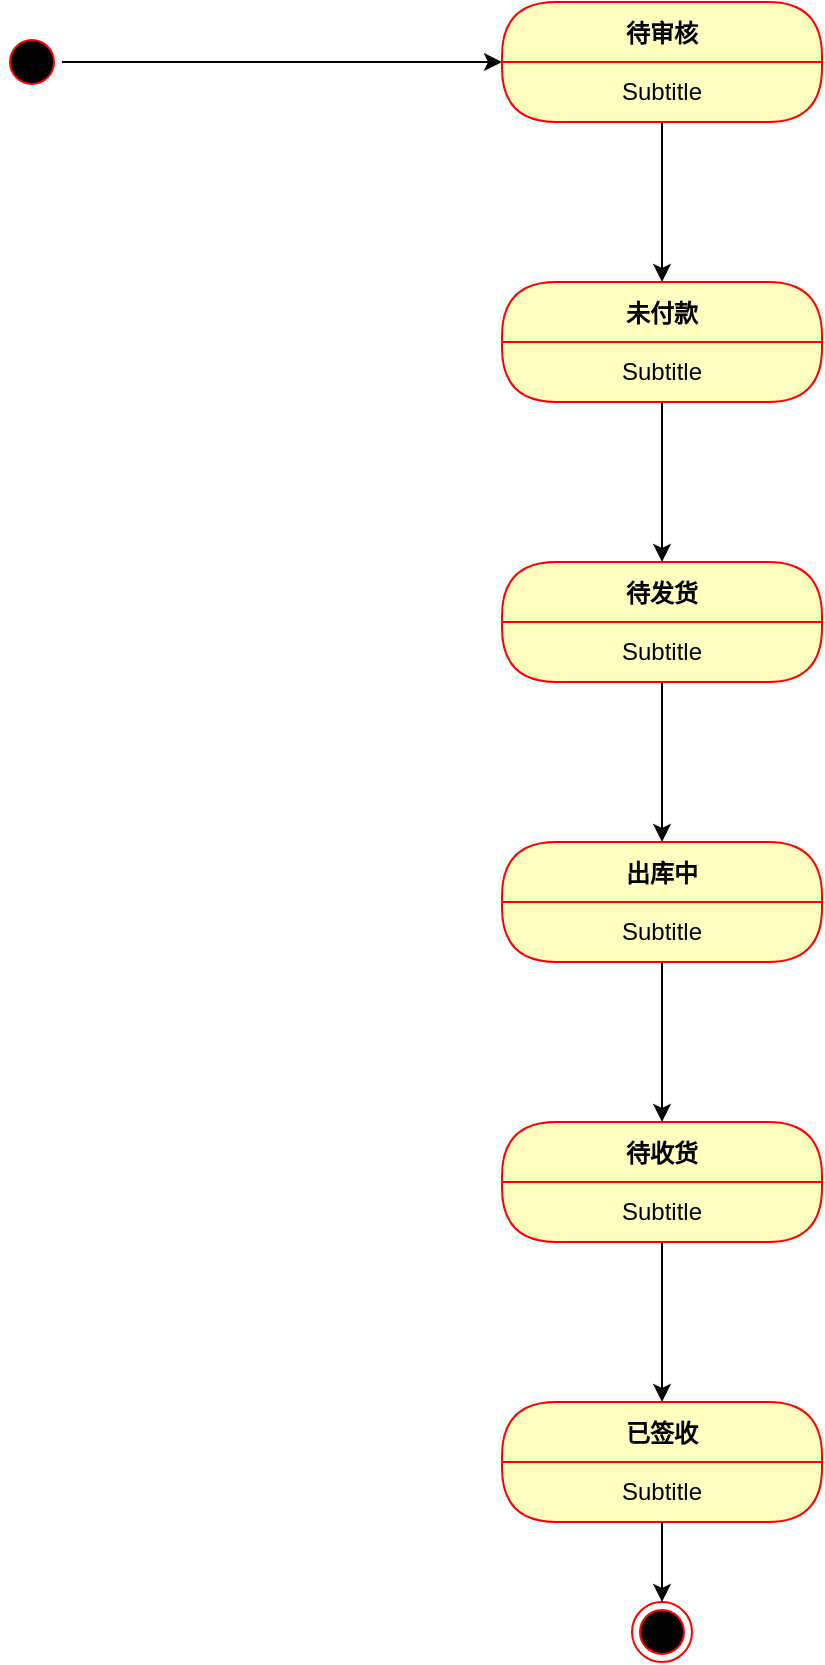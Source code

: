 <mxfile version="21.7.4" type="github">
  <diagram name="Page-1" id="58cdce13-f638-feb5-8d6f-7d28b1aa9fa0">
    <mxGraphModel dx="1434" dy="790" grid="1" gridSize="10" guides="1" tooltips="1" connect="1" arrows="1" fold="1" page="1" pageScale="1" pageWidth="1100" pageHeight="850" background="none" math="0" shadow="0">
      <root>
        <mxCell id="0" />
        <mxCell id="1" parent="0" />
        <mxCell id="nfWQo3VLu1qtxM0jTSUi-68" style="rounded=0;orthogonalLoop=1;jettySize=auto;html=1;exitX=1;exitY=0.5;exitDx=0;exitDy=0;entryX=0;entryY=0;entryDx=0;entryDy=0;" edge="1" parent="1" source="nfWQo3VLu1qtxM0jTSUi-16" target="nfWQo3VLu1qtxM0jTSUi-33">
          <mxGeometry relative="1" as="geometry" />
        </mxCell>
        <mxCell id="nfWQo3VLu1qtxM0jTSUi-16" value="" style="ellipse;html=1;shape=startState;fillColor=#000000;strokeColor=#ff0000;" vertex="1" parent="1">
          <mxGeometry x="140" y="175" width="30" height="30" as="geometry" />
        </mxCell>
        <mxCell id="nfWQo3VLu1qtxM0jTSUi-42" value="" style="edgeStyle=orthogonalEdgeStyle;rounded=0;orthogonalLoop=1;jettySize=auto;html=1;" edge="1" parent="1" source="nfWQo3VLu1qtxM0jTSUi-32" target="nfWQo3VLu1qtxM0jTSUi-39">
          <mxGeometry relative="1" as="geometry" />
        </mxCell>
        <mxCell id="nfWQo3VLu1qtxM0jTSUi-32" value="待审核" style="swimlane;fontStyle=1;align=center;verticalAlign=middle;childLayout=stackLayout;horizontal=1;startSize=30;horizontalStack=0;resizeParent=0;resizeLast=1;container=0;fontColor=#000000;collapsible=0;rounded=1;arcSize=30;strokeColor=#ff0000;fillColor=#ffffc0;swimlaneFillColor=#ffffc0;dropTarget=0;" vertex="1" parent="1">
          <mxGeometry x="390" y="160" width="160" height="60" as="geometry" />
        </mxCell>
        <mxCell id="nfWQo3VLu1qtxM0jTSUi-33" value="Subtitle" style="text;html=1;strokeColor=none;fillColor=none;align=center;verticalAlign=middle;spacingLeft=4;spacingRight=4;whiteSpace=wrap;overflow=hidden;rotatable=0;fontColor=#000000;" vertex="1" parent="nfWQo3VLu1qtxM0jTSUi-32">
          <mxGeometry y="30" width="160" height="30" as="geometry" />
        </mxCell>
        <mxCell id="nfWQo3VLu1qtxM0jTSUi-35" value="Subtitle" style="text;html=1;strokeColor=none;fillColor=none;align=center;verticalAlign=middle;spacingLeft=4;spacingRight=4;whiteSpace=wrap;overflow=hidden;rotatable=0;fontColor=#000000;" vertex="1" parent="nfWQo3VLu1qtxM0jTSUi-32">
          <mxGeometry y="60" width="160" as="geometry" />
        </mxCell>
        <mxCell id="nfWQo3VLu1qtxM0jTSUi-46" value="" style="edgeStyle=orthogonalEdgeStyle;rounded=0;orthogonalLoop=1;jettySize=auto;html=1;" edge="1" parent="1" source="nfWQo3VLu1qtxM0jTSUi-39" target="nfWQo3VLu1qtxM0jTSUi-43">
          <mxGeometry relative="1" as="geometry" />
        </mxCell>
        <mxCell id="nfWQo3VLu1qtxM0jTSUi-39" value="未付款" style="swimlane;fontStyle=1;align=center;verticalAlign=middle;childLayout=stackLayout;horizontal=1;startSize=30;horizontalStack=0;resizeParent=0;resizeLast=1;container=0;fontColor=#000000;collapsible=0;rounded=1;arcSize=30;strokeColor=#ff0000;fillColor=#ffffc0;swimlaneFillColor=#ffffc0;dropTarget=0;" vertex="1" parent="1">
          <mxGeometry x="390" y="300" width="160" height="60" as="geometry" />
        </mxCell>
        <mxCell id="nfWQo3VLu1qtxM0jTSUi-40" value="Subtitle" style="text;html=1;strokeColor=none;fillColor=none;align=center;verticalAlign=middle;spacingLeft=4;spacingRight=4;whiteSpace=wrap;overflow=hidden;rotatable=0;fontColor=#000000;" vertex="1" parent="nfWQo3VLu1qtxM0jTSUi-39">
          <mxGeometry y="30" width="160" height="30" as="geometry" />
        </mxCell>
        <mxCell id="nfWQo3VLu1qtxM0jTSUi-41" value="Subtitle" style="text;html=1;strokeColor=none;fillColor=none;align=center;verticalAlign=middle;spacingLeft=4;spacingRight=4;whiteSpace=wrap;overflow=hidden;rotatable=0;fontColor=#000000;" vertex="1" parent="nfWQo3VLu1qtxM0jTSUi-39">
          <mxGeometry y="60" width="160" as="geometry" />
        </mxCell>
        <mxCell id="nfWQo3VLu1qtxM0jTSUi-50" value="" style="edgeStyle=orthogonalEdgeStyle;rounded=0;orthogonalLoop=1;jettySize=auto;html=1;" edge="1" parent="1" source="nfWQo3VLu1qtxM0jTSUi-43" target="nfWQo3VLu1qtxM0jTSUi-47">
          <mxGeometry relative="1" as="geometry" />
        </mxCell>
        <mxCell id="nfWQo3VLu1qtxM0jTSUi-43" value="待发货" style="swimlane;fontStyle=1;align=center;verticalAlign=middle;childLayout=stackLayout;horizontal=1;startSize=30;horizontalStack=0;resizeParent=0;resizeLast=1;container=0;fontColor=#000000;collapsible=0;rounded=1;arcSize=30;strokeColor=#ff0000;fillColor=#ffffc0;swimlaneFillColor=#ffffc0;dropTarget=0;" vertex="1" parent="1">
          <mxGeometry x="390" y="440" width="160" height="60" as="geometry" />
        </mxCell>
        <mxCell id="nfWQo3VLu1qtxM0jTSUi-44" value="Subtitle" style="text;html=1;strokeColor=none;fillColor=none;align=center;verticalAlign=middle;spacingLeft=4;spacingRight=4;whiteSpace=wrap;overflow=hidden;rotatable=0;fontColor=#000000;" vertex="1" parent="nfWQo3VLu1qtxM0jTSUi-43">
          <mxGeometry y="30" width="160" height="30" as="geometry" />
        </mxCell>
        <mxCell id="nfWQo3VLu1qtxM0jTSUi-45" value="Subtitle" style="text;html=1;strokeColor=none;fillColor=none;align=center;verticalAlign=middle;spacingLeft=4;spacingRight=4;whiteSpace=wrap;overflow=hidden;rotatable=0;fontColor=#000000;" vertex="1" parent="nfWQo3VLu1qtxM0jTSUi-43">
          <mxGeometry y="60" width="160" as="geometry" />
        </mxCell>
        <mxCell id="nfWQo3VLu1qtxM0jTSUi-54" value="" style="edgeStyle=orthogonalEdgeStyle;rounded=0;orthogonalLoop=1;jettySize=auto;html=1;" edge="1" parent="1" source="nfWQo3VLu1qtxM0jTSUi-47" target="nfWQo3VLu1qtxM0jTSUi-51">
          <mxGeometry relative="1" as="geometry" />
        </mxCell>
        <mxCell id="nfWQo3VLu1qtxM0jTSUi-47" value="出库中" style="swimlane;fontStyle=1;align=center;verticalAlign=middle;childLayout=stackLayout;horizontal=1;startSize=30;horizontalStack=0;resizeParent=0;resizeLast=1;container=0;fontColor=#000000;collapsible=0;rounded=1;arcSize=30;strokeColor=#ff0000;fillColor=#ffffc0;swimlaneFillColor=#ffffc0;dropTarget=0;" vertex="1" parent="1">
          <mxGeometry x="390" y="580" width="160" height="60" as="geometry" />
        </mxCell>
        <mxCell id="nfWQo3VLu1qtxM0jTSUi-48" value="Subtitle" style="text;html=1;strokeColor=none;fillColor=none;align=center;verticalAlign=middle;spacingLeft=4;spacingRight=4;whiteSpace=wrap;overflow=hidden;rotatable=0;fontColor=#000000;" vertex="1" parent="nfWQo3VLu1qtxM0jTSUi-47">
          <mxGeometry y="30" width="160" height="30" as="geometry" />
        </mxCell>
        <mxCell id="nfWQo3VLu1qtxM0jTSUi-49" value="Subtitle" style="text;html=1;strokeColor=none;fillColor=none;align=center;verticalAlign=middle;spacingLeft=4;spacingRight=4;whiteSpace=wrap;overflow=hidden;rotatable=0;fontColor=#000000;" vertex="1" parent="nfWQo3VLu1qtxM0jTSUi-47">
          <mxGeometry y="60" width="160" as="geometry" />
        </mxCell>
        <mxCell id="nfWQo3VLu1qtxM0jTSUi-65" value="" style="edgeStyle=orthogonalEdgeStyle;rounded=0;orthogonalLoop=1;jettySize=auto;html=1;" edge="1" parent="1" source="nfWQo3VLu1qtxM0jTSUi-51" target="nfWQo3VLu1qtxM0jTSUi-62">
          <mxGeometry relative="1" as="geometry" />
        </mxCell>
        <mxCell id="nfWQo3VLu1qtxM0jTSUi-51" value="待收货" style="swimlane;fontStyle=1;align=center;verticalAlign=middle;childLayout=stackLayout;horizontal=1;startSize=30;horizontalStack=0;resizeParent=0;resizeLast=1;container=0;fontColor=#000000;collapsible=0;rounded=1;arcSize=30;strokeColor=#ff0000;fillColor=#ffffc0;swimlaneFillColor=#ffffc0;dropTarget=0;" vertex="1" parent="1">
          <mxGeometry x="390" y="720" width="160" height="60" as="geometry" />
        </mxCell>
        <mxCell id="nfWQo3VLu1qtxM0jTSUi-52" value="Subtitle" style="text;html=1;strokeColor=none;fillColor=none;align=center;verticalAlign=middle;spacingLeft=4;spacingRight=4;whiteSpace=wrap;overflow=hidden;rotatable=0;fontColor=#000000;" vertex="1" parent="nfWQo3VLu1qtxM0jTSUi-51">
          <mxGeometry y="30" width="160" height="30" as="geometry" />
        </mxCell>
        <mxCell id="nfWQo3VLu1qtxM0jTSUi-53" value="Subtitle" style="text;html=1;strokeColor=none;fillColor=none;align=center;verticalAlign=middle;spacingLeft=4;spacingRight=4;whiteSpace=wrap;overflow=hidden;rotatable=0;fontColor=#000000;" vertex="1" parent="nfWQo3VLu1qtxM0jTSUi-51">
          <mxGeometry y="60" width="160" as="geometry" />
        </mxCell>
        <mxCell id="nfWQo3VLu1qtxM0jTSUi-62" value="已签收" style="swimlane;fontStyle=1;align=center;verticalAlign=middle;childLayout=stackLayout;horizontal=1;startSize=30;horizontalStack=0;resizeParent=0;resizeLast=1;container=0;fontColor=#000000;collapsible=0;rounded=1;arcSize=30;strokeColor=#ff0000;fillColor=#ffffc0;swimlaneFillColor=#ffffc0;dropTarget=0;" vertex="1" parent="1">
          <mxGeometry x="390" y="860" width="160" height="60" as="geometry" />
        </mxCell>
        <mxCell id="nfWQo3VLu1qtxM0jTSUi-63" value="Subtitle" style="text;html=1;strokeColor=none;fillColor=none;align=center;verticalAlign=middle;spacingLeft=4;spacingRight=4;whiteSpace=wrap;overflow=hidden;rotatable=0;fontColor=#000000;" vertex="1" parent="nfWQo3VLu1qtxM0jTSUi-62">
          <mxGeometry y="30" width="160" height="30" as="geometry" />
        </mxCell>
        <mxCell id="nfWQo3VLu1qtxM0jTSUi-64" value="Subtitle" style="text;html=1;strokeColor=none;fillColor=none;align=center;verticalAlign=middle;spacingLeft=4;spacingRight=4;whiteSpace=wrap;overflow=hidden;rotatable=0;fontColor=#000000;" vertex="1" parent="nfWQo3VLu1qtxM0jTSUi-62">
          <mxGeometry y="60" width="160" as="geometry" />
        </mxCell>
        <mxCell id="nfWQo3VLu1qtxM0jTSUi-66" value="" style="ellipse;html=1;shape=endState;fillColor=#000000;strokeColor=#ff0000;" vertex="1" parent="1">
          <mxGeometry x="455" y="960" width="30" height="30" as="geometry" />
        </mxCell>
        <mxCell id="nfWQo3VLu1qtxM0jTSUi-67" style="edgeStyle=orthogonalEdgeStyle;rounded=0;orthogonalLoop=1;jettySize=auto;html=1;exitX=0.5;exitY=1;exitDx=0;exitDy=0;entryX=0.5;entryY=0;entryDx=0;entryDy=0;" edge="1" parent="1" source="nfWQo3VLu1qtxM0jTSUi-63" target="nfWQo3VLu1qtxM0jTSUi-66">
          <mxGeometry relative="1" as="geometry" />
        </mxCell>
      </root>
    </mxGraphModel>
  </diagram>
</mxfile>
